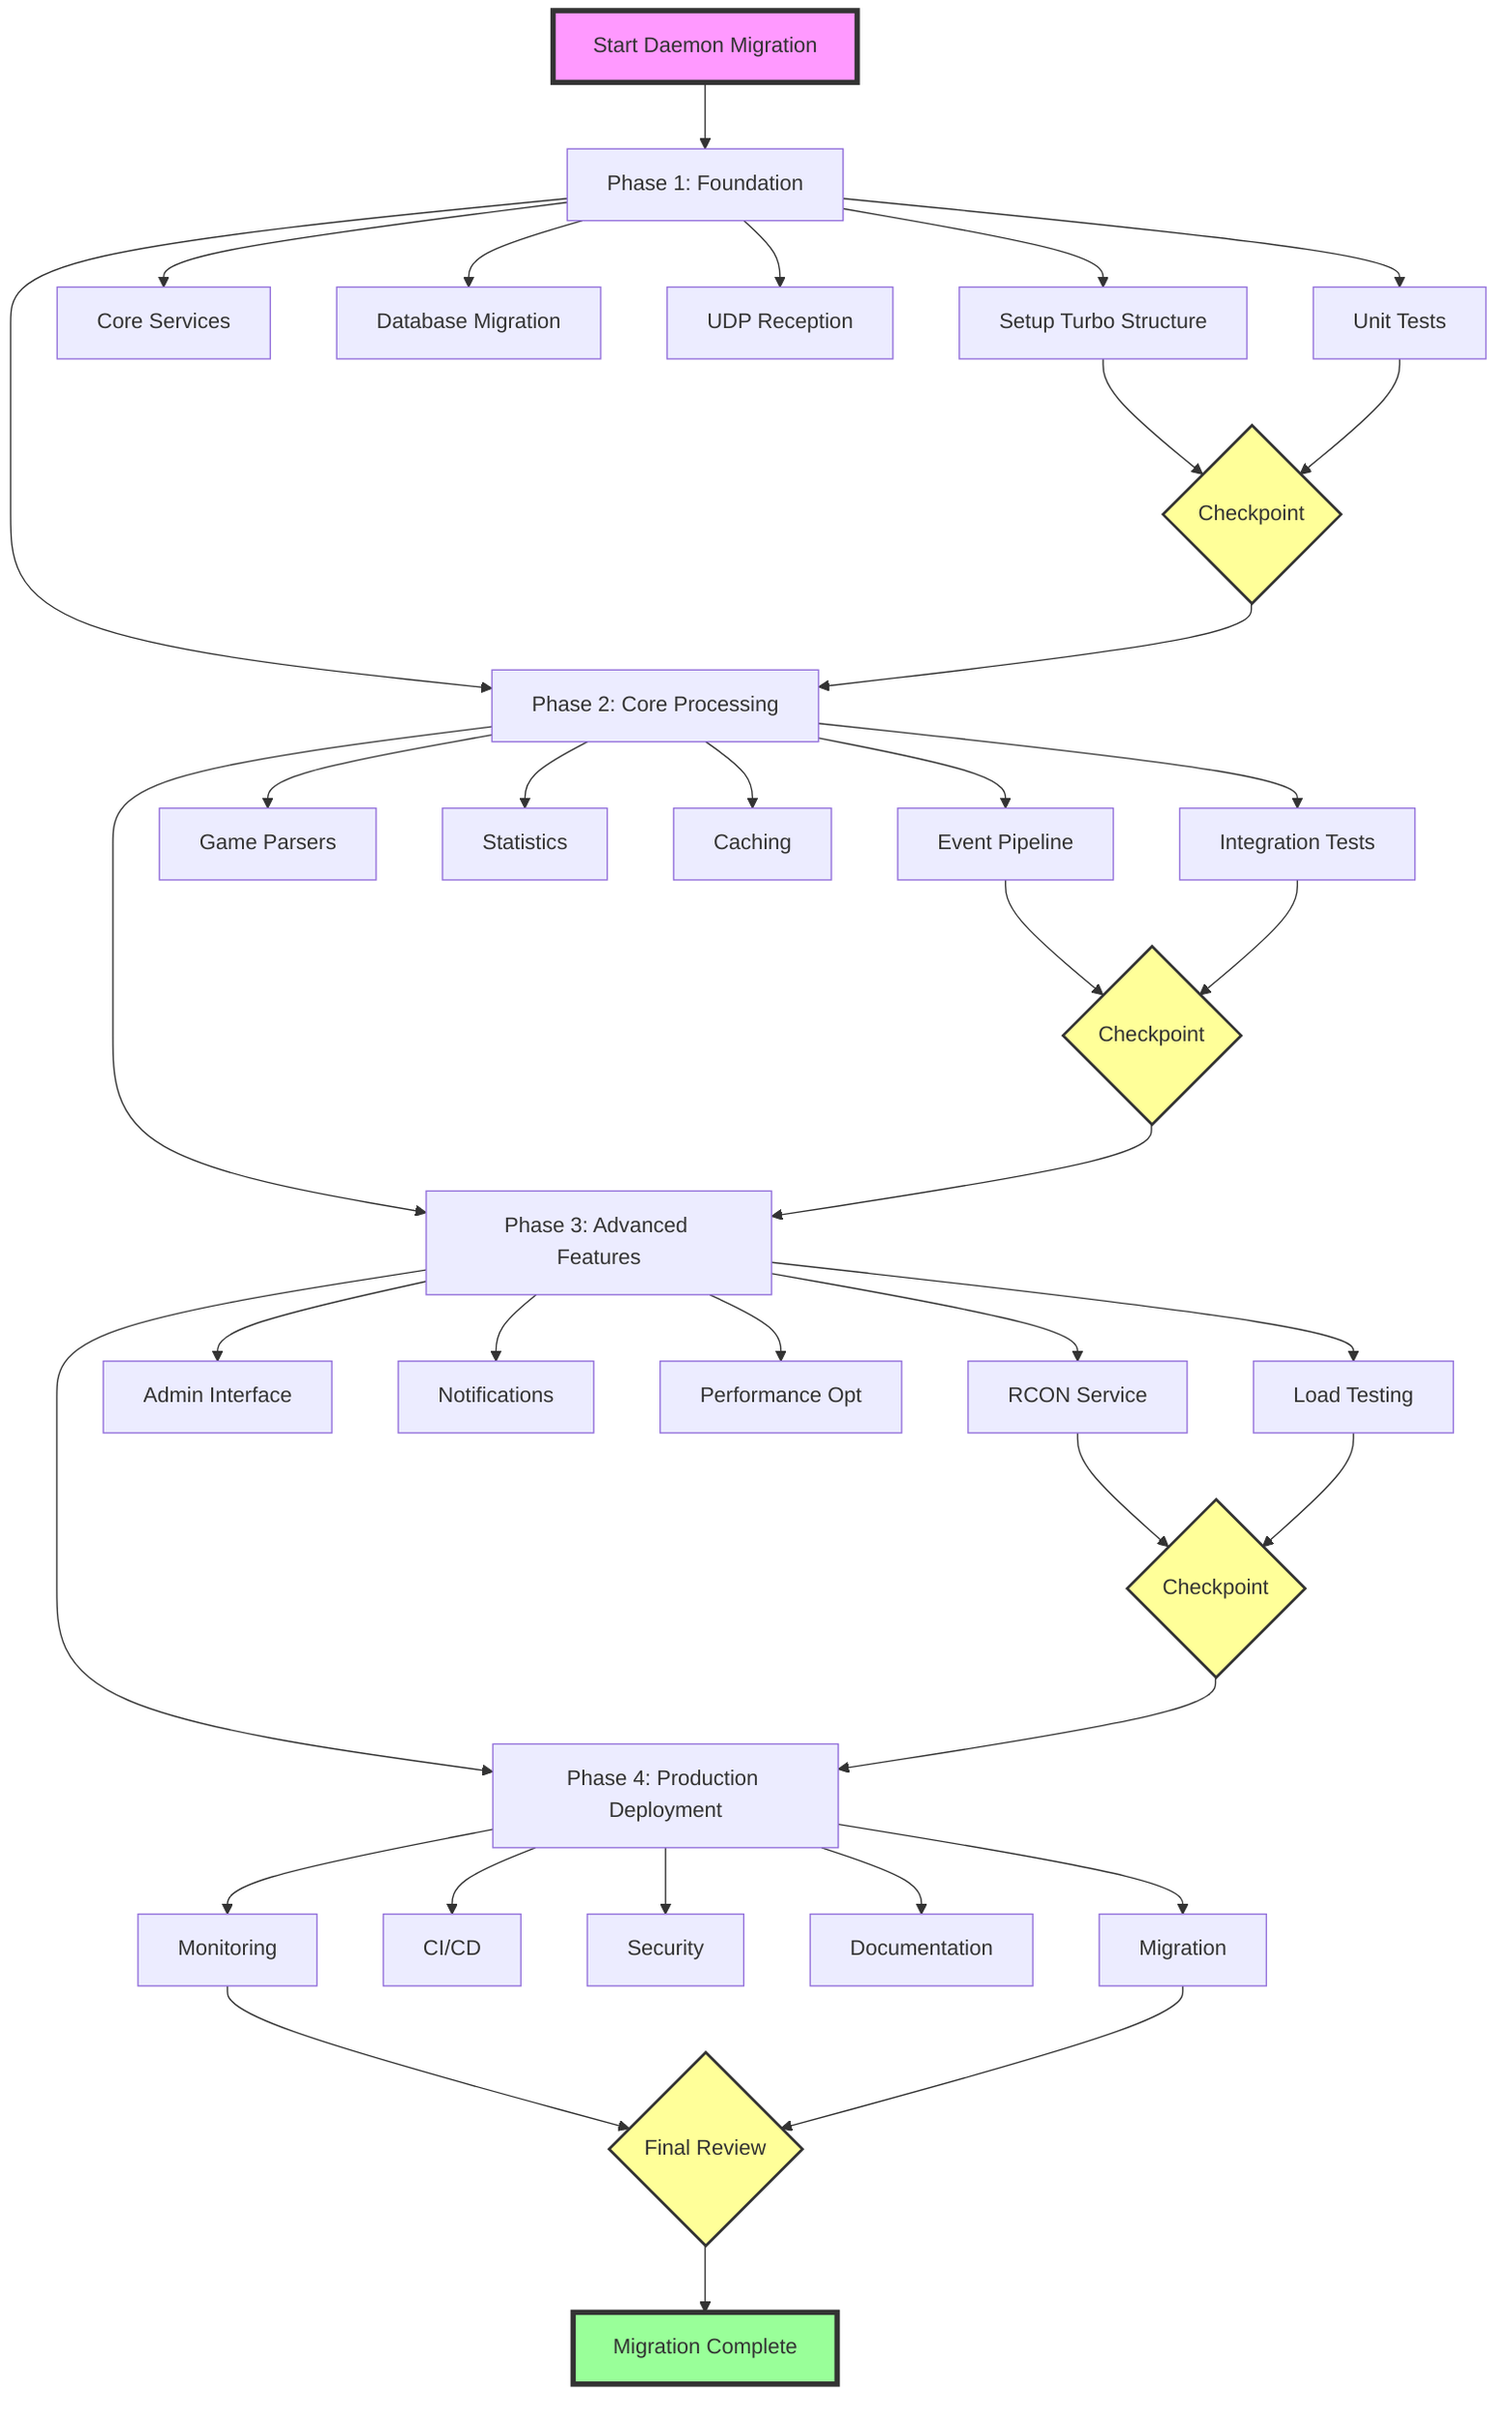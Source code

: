 graph TD
    A["Start Daemon Migration"] --> B["Phase 1: Foundation"]
    B --> C["Phase 2: Core Processing"]
    C --> D["Phase 3: Advanced Features"]
    D --> E["Phase 4: Production Deployment"]
    
    B --> B1["Setup Turbo Structure"]
    B --> B2["Core Services"]
    B --> B3["Database Migration"]
    B --> B4["UDP Reception"]
    B --> B5["Unit Tests"]
    
    C --> C1["Event Pipeline"]
    C --> C2["Game Parsers"]
    C --> C3["Statistics"]
    C --> C4["Caching"]
    C --> C5["Integration Tests"]
    
    D --> D1["RCON Service"]
    D --> D2["Admin Interface"]
    D --> D3["Notifications"]
    D --> D4["Performance Opt"]
    D --> D5["Load Testing"]
    
    E --> E1["Monitoring"]
    E --> E2["CI/CD"]
    E --> E3["Security"]
    E --> E4["Documentation"]
    E --> E5["Migration"]
    
    B1 --> CHK1{"Checkpoint"}
    B5 --> CHK1
    CHK1 --> C
    
    C1 --> CHK2{"Checkpoint"}
    C5 --> CHK2
    CHK2 --> D
    
    D1 --> CHK3{"Checkpoint"}
    D5 --> CHK3
    CHK3 --> E
    
    E1 --> CHK4{"Final Review"}
    E5 --> CHK4
    CHK4 --> DONE["Migration Complete"]
    
    style A fill:#f9f,stroke:#333,stroke-width:4px
    style DONE fill:#9f9,stroke:#333,stroke-width:4px
    style CHK1 fill:#ff9,stroke:#333,stroke-width:2px
    style CHK2 fill:#ff9,stroke:#333,stroke-width:2px
    style CHK3 fill:#ff9,stroke:#333,stroke-width:2px
    style CHK4 fill:#ff9,stroke:#333,stroke-width:2px